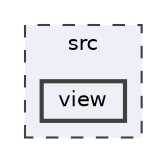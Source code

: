 digraph "src/view"
{
 // LATEX_PDF_SIZE
  bgcolor="transparent";
  edge [fontname=Helvetica,fontsize=10,labelfontname=Helvetica,labelfontsize=10];
  node [fontname=Helvetica,fontsize=10,shape=box,height=0.2,width=0.4];
  compound=true
  subgraph clusterdir_68267d1309a1af8e8297ef4c3efbcdba {
    graph [ bgcolor="#edf0f7", pencolor="grey25", label="src", fontname=Helvetica,fontsize=10 style="filled,dashed", URL="dir_68267d1309a1af8e8297ef4c3efbcdba.html",tooltip=""]
  dir_b39b5091e8d1d2be4b7fc59d57749634 [label="view", fillcolor="#edf0f7", color="grey25", style="filled,bold", URL="dir_b39b5091e8d1d2be4b7fc59d57749634.html",tooltip=""];
  }
}
